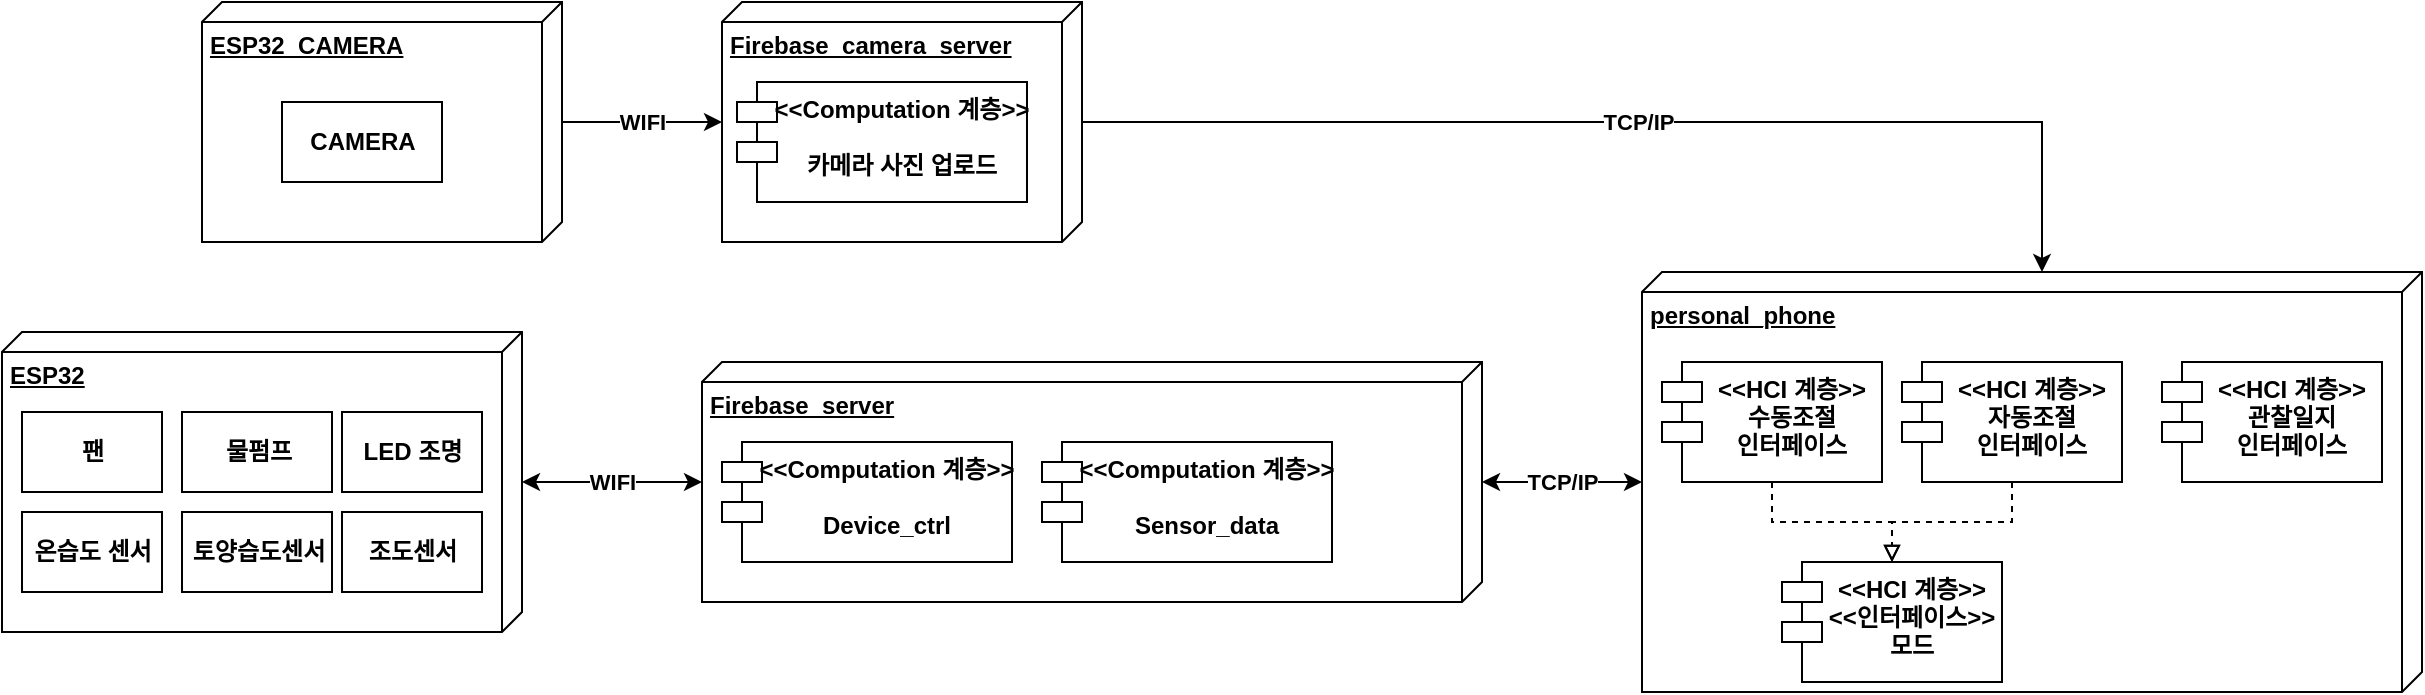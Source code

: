 <mxfile version="20.5.3" type="github">
  <diagram id="HNZRuX7kstUMs6-PcHcm" name="페이지-1">
    <mxGraphModel dx="1038" dy="5252" grid="1" gridSize="10" guides="1" tooltips="1" connect="1" arrows="1" fold="1" page="1" pageScale="1" pageWidth="3300" pageHeight="4681" math="0" shadow="0">
      <root>
        <mxCell id="0" />
        <mxCell id="1" parent="0" />
        <mxCell id="MpsCWGdp1KRCKXTL6OQV-17" value="TCP/IP" style="edgeStyle=orthogonalEdgeStyle;rounded=0;orthogonalLoop=1;jettySize=auto;html=1;entryX=0;entryY=0;entryDx=0;entryDy=190;entryPerimeter=0;fontStyle=1" parent="1" source="MpsCWGdp1KRCKXTL6OQV-1" target="MpsCWGdp1KRCKXTL6OQV-4" edge="1">
          <mxGeometry relative="1" as="geometry" />
        </mxCell>
        <mxCell id="MpsCWGdp1KRCKXTL6OQV-1" value="Firebase_camera_server" style="verticalAlign=top;align=left;spacingTop=8;spacingLeft=2;spacingRight=12;shape=cube;size=10;direction=south;fontStyle=5;html=1;" parent="1" vertex="1">
          <mxGeometry x="390" y="-30" width="180" height="120" as="geometry" />
        </mxCell>
        <mxCell id="MpsCWGdp1KRCKXTL6OQV-19" value="WIFI" style="edgeStyle=orthogonalEdgeStyle;rounded=0;orthogonalLoop=1;jettySize=auto;html=1;startArrow=classic;startFill=1;fontStyle=1" parent="1" source="MpsCWGdp1KRCKXTL6OQV-2" target="MpsCWGdp1KRCKXTL6OQV-3" edge="1">
          <mxGeometry relative="1" as="geometry" />
        </mxCell>
        <mxCell id="MpsCWGdp1KRCKXTL6OQV-18" value="TCP/IP" style="edgeStyle=orthogonalEdgeStyle;rounded=0;orthogonalLoop=1;jettySize=auto;html=1;startArrow=classic;startFill=1;fontStyle=1" parent="1" source="MpsCWGdp1KRCKXTL6OQV-3" target="MpsCWGdp1KRCKXTL6OQV-4" edge="1">
          <mxGeometry relative="1" as="geometry" />
        </mxCell>
        <mxCell id="MpsCWGdp1KRCKXTL6OQV-3" value="Firebase_server" style="verticalAlign=top;align=left;spacingTop=8;spacingLeft=2;spacingRight=12;shape=cube;size=10;direction=south;fontStyle=5;html=1;" parent="1" vertex="1">
          <mxGeometry x="380" y="150" width="390" height="120" as="geometry" />
        </mxCell>
        <mxCell id="MpsCWGdp1KRCKXTL6OQV-6" value="WIFI" style="edgeStyle=orthogonalEdgeStyle;rounded=0;orthogonalLoop=1;jettySize=auto;html=1;fontStyle=1" parent="1" source="MpsCWGdp1KRCKXTL6OQV-5" target="MpsCWGdp1KRCKXTL6OQV-1" edge="1">
          <mxGeometry relative="1" as="geometry" />
        </mxCell>
        <mxCell id="MpsCWGdp1KRCKXTL6OQV-5" value="ESP32_CAMERA" style="verticalAlign=top;align=left;spacingTop=8;spacingLeft=2;spacingRight=12;shape=cube;size=10;direction=south;fontStyle=5;html=1;" parent="1" vertex="1">
          <mxGeometry x="130" y="-30" width="180" height="120" as="geometry" />
        </mxCell>
        <mxCell id="MpsCWGdp1KRCKXTL6OQV-14" value="&lt;&lt;Computation 계층&gt;&gt;&#xa;&#xa;카메라 사진 업로드" style="shape=module;align=left;spacingLeft=20;align=center;verticalAlign=top;fontStyle=1" parent="1" vertex="1">
          <mxGeometry x="397.5" y="10" width="145" height="60" as="geometry" />
        </mxCell>
        <mxCell id="MpsCWGdp1KRCKXTL6OQV-15" value="&lt;&lt;Computation 계층&gt;&gt;&#xa;&#xa;Device_ctrl" style="shape=module;align=left;spacingLeft=20;align=center;verticalAlign=top;fontStyle=1" parent="1" vertex="1">
          <mxGeometry x="390" y="190" width="145" height="60" as="geometry" />
        </mxCell>
        <mxCell id="MpsCWGdp1KRCKXTL6OQV-16" value="&lt;&lt;Computation 계층&gt;&gt;&#xa;&#xa;Sensor_data" style="shape=module;align=left;spacingLeft=20;align=center;verticalAlign=top;fontStyle=1" parent="1" vertex="1">
          <mxGeometry x="550" y="190" width="145" height="60" as="geometry" />
        </mxCell>
        <mxCell id="MpsCWGdp1KRCKXTL6OQV-27" value="" style="group;fontStyle=1" parent="1" vertex="1" connectable="0">
          <mxGeometry x="30" y="135" width="260" height="150" as="geometry" />
        </mxCell>
        <mxCell id="MpsCWGdp1KRCKXTL6OQV-2" value="ESP32" style="verticalAlign=top;align=left;spacingTop=8;spacingLeft=2;spacingRight=12;shape=cube;size=10;direction=south;fontStyle=5;html=1;" parent="MpsCWGdp1KRCKXTL6OQV-27" vertex="1">
          <mxGeometry width="260" height="150" as="geometry" />
        </mxCell>
        <mxCell id="MpsCWGdp1KRCKXTL6OQV-20" value="팬" style="html=1;fontStyle=1" parent="MpsCWGdp1KRCKXTL6OQV-27" vertex="1">
          <mxGeometry x="10" y="40" width="70" height="40" as="geometry" />
        </mxCell>
        <mxCell id="MpsCWGdp1KRCKXTL6OQV-21" value="물펌프&lt;span style=&quot;color: rgba(0, 0, 0, 0); font-family: monospace; font-size: 0px; text-align: start;&quot;&gt;%3CmxGraphModel%3E%3Croot%3E%3CmxCell%20id%3D%220%22%2F%3E%3CmxCell%20id%3D%221%22%20parent%3D%220%22%2F%3E%3CmxCell%20id%3D%222%22%20value%3D%22%ED%8C%AC%22%20style%3D%22html%3D1%3B%22%20vertex%3D%221%22%20parent%3D%221%22%3E%3CmxGeometry%20x%3D%2260%22%20y%3D%22160%22%20width%3D%2270%22%20height%3D%2240%22%20as%3D%22geometry%22%2F%3E%3C%2FmxCell%3E%3C%2Froot%3E%3C%2FmxGraphModel%3E&lt;/span&gt;" style="html=1;fontStyle=1" parent="MpsCWGdp1KRCKXTL6OQV-27" vertex="1">
          <mxGeometry x="90" y="40" width="75" height="40" as="geometry" />
        </mxCell>
        <mxCell id="MpsCWGdp1KRCKXTL6OQV-22" value="온습도 센서" style="html=1;fontStyle=1" parent="MpsCWGdp1KRCKXTL6OQV-27" vertex="1">
          <mxGeometry x="10" y="90" width="70" height="40" as="geometry" />
        </mxCell>
        <mxCell id="MpsCWGdp1KRCKXTL6OQV-23" value="토양습도센서" style="html=1;fontStyle=1" parent="MpsCWGdp1KRCKXTL6OQV-27" vertex="1">
          <mxGeometry x="90" y="90" width="75" height="40" as="geometry" />
        </mxCell>
        <mxCell id="MpsCWGdp1KRCKXTL6OQV-24" value="LED 조명" style="html=1;fontStyle=1" parent="MpsCWGdp1KRCKXTL6OQV-27" vertex="1">
          <mxGeometry x="170" y="40" width="70" height="40" as="geometry" />
        </mxCell>
        <mxCell id="MpsCWGdp1KRCKXTL6OQV-26" value="조도센서" style="html=1;fontStyle=1" parent="MpsCWGdp1KRCKXTL6OQV-27" vertex="1">
          <mxGeometry x="170" y="90" width="70" height="40" as="geometry" />
        </mxCell>
        <mxCell id="MpsCWGdp1KRCKXTL6OQV-29" value="CAMERA" style="html=1;fontStyle=1" parent="1" vertex="1">
          <mxGeometry x="170" y="20" width="80" height="40" as="geometry" />
        </mxCell>
        <mxCell id="MpsCWGdp1KRCKXTL6OQV-31" value="" style="group;fontStyle=1" parent="1" vertex="1" connectable="0">
          <mxGeometry x="850" y="125" width="390" height="190" as="geometry" />
        </mxCell>
        <mxCell id="MpsCWGdp1KRCKXTL6OQV-4" value="personal_phone" style="verticalAlign=top;align=left;spacingTop=8;spacingLeft=2;spacingRight=12;shape=cube;size=10;direction=south;fontStyle=5;html=1;" parent="MpsCWGdp1KRCKXTL6OQV-31" vertex="1">
          <mxGeometry y="-20" width="390" height="210" as="geometry" />
        </mxCell>
        <mxCell id="7i1k90xJVQUFtiI0VoIS-2" style="edgeStyle=orthogonalEdgeStyle;rounded=0;orthogonalLoop=1;jettySize=auto;html=1;exitX=0.5;exitY=1;exitDx=0;exitDy=0;entryX=0.5;entryY=0;entryDx=0;entryDy=0;endArrow=block;endFill=0;dashed=1;" edge="1" parent="MpsCWGdp1KRCKXTL6OQV-31" source="MpsCWGdp1KRCKXTL6OQV-11" target="7i1k90xJVQUFtiI0VoIS-1">
          <mxGeometry relative="1" as="geometry" />
        </mxCell>
        <mxCell id="MpsCWGdp1KRCKXTL6OQV-11" value="&lt;&lt;HCI 계층&gt;&gt;&#xa;수동조절 &#xa;인터페이스" style="shape=module;align=left;spacingLeft=20;align=center;verticalAlign=top;fontStyle=1" parent="MpsCWGdp1KRCKXTL6OQV-31" vertex="1">
          <mxGeometry x="10" y="25" width="110" height="60" as="geometry" />
        </mxCell>
        <mxCell id="7i1k90xJVQUFtiI0VoIS-3" style="edgeStyle=orthogonalEdgeStyle;rounded=0;orthogonalLoop=1;jettySize=auto;html=1;exitX=0.5;exitY=1;exitDx=0;exitDy=0;entryX=0.5;entryY=0;entryDx=0;entryDy=0;dashed=1;endArrow=block;endFill=0;" edge="1" parent="MpsCWGdp1KRCKXTL6OQV-31" source="MpsCWGdp1KRCKXTL6OQV-12" target="7i1k90xJVQUFtiI0VoIS-1">
          <mxGeometry relative="1" as="geometry" />
        </mxCell>
        <mxCell id="MpsCWGdp1KRCKXTL6OQV-12" value="&lt;&lt;HCI 계층&gt;&gt;&#xa;자동조절 &#xa;인터페이스" style="shape=module;align=left;spacingLeft=20;align=center;verticalAlign=top;fontStyle=1" parent="MpsCWGdp1KRCKXTL6OQV-31" vertex="1">
          <mxGeometry x="130" y="25" width="110" height="60" as="geometry" />
        </mxCell>
        <mxCell id="MpsCWGdp1KRCKXTL6OQV-13" value="&lt;&lt;HCI 계층&gt;&gt;&#xa;관찰일지&#xa;인터페이스" style="shape=module;align=left;spacingLeft=20;align=center;verticalAlign=top;fontStyle=1" parent="MpsCWGdp1KRCKXTL6OQV-31" vertex="1">
          <mxGeometry x="260" y="25" width="110" height="60" as="geometry" />
        </mxCell>
        <mxCell id="7i1k90xJVQUFtiI0VoIS-1" value="&lt;&lt;HCI 계층&gt;&gt;&#xa;&lt;&lt;인터페이스&gt;&gt;&#xa;모드" style="shape=module;align=left;spacingLeft=20;align=center;verticalAlign=top;fontStyle=1" vertex="1" parent="MpsCWGdp1KRCKXTL6OQV-31">
          <mxGeometry x="70" y="125" width="110" height="60" as="geometry" />
        </mxCell>
      </root>
    </mxGraphModel>
  </diagram>
</mxfile>
